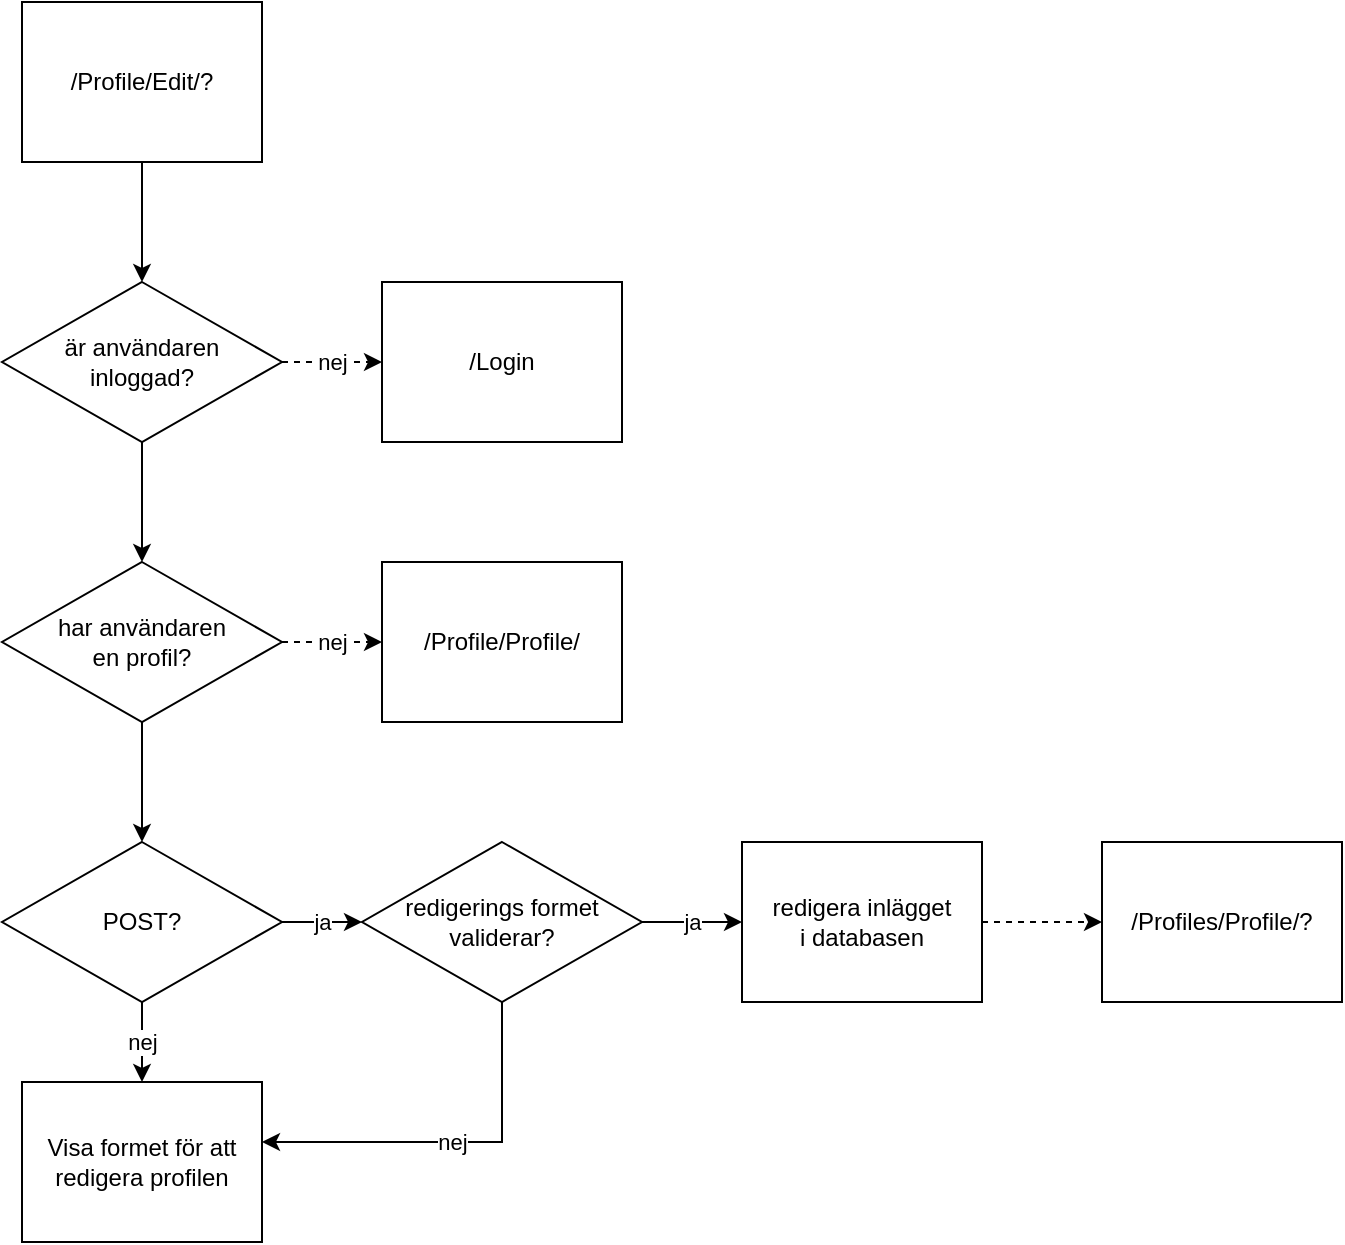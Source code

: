 <mxfile version="14.4.9" type="github">
  <diagram id="Mp2Uuh-F_AQAcxuKa9gE" name="Page-1">
    <mxGraphModel dx="669" dy="626" grid="1" gridSize="10" guides="1" tooltips="1" connect="1" arrows="1" fold="1" page="1" pageScale="1" pageWidth="2000" pageHeight="2000" math="0" shadow="0">
      <root>
        <mxCell id="0" />
        <mxCell id="1" parent="0" />
        <mxCell id="iyLqxL35FdQnbjra5VvL-3" value="" style="edgeStyle=orthogonalEdgeStyle;rounded=0;orthogonalLoop=1;jettySize=auto;html=1;" edge="1" parent="1" source="iyLqxL35FdQnbjra5VvL-1" target="iyLqxL35FdQnbjra5VvL-2">
          <mxGeometry relative="1" as="geometry" />
        </mxCell>
        <mxCell id="iyLqxL35FdQnbjra5VvL-1" value="/Profile/Edit/?" style="rounded=0;whiteSpace=wrap;html=1;" vertex="1" parent="1">
          <mxGeometry x="40" y="40" width="120" height="80" as="geometry" />
        </mxCell>
        <mxCell id="iyLqxL35FdQnbjra5VvL-7" value="" style="edgeStyle=orthogonalEdgeStyle;rounded=0;orthogonalLoop=1;jettySize=auto;html=1;" edge="1" parent="1" source="iyLqxL35FdQnbjra5VvL-2" target="iyLqxL35FdQnbjra5VvL-6">
          <mxGeometry relative="1" as="geometry" />
        </mxCell>
        <mxCell id="iyLqxL35FdQnbjra5VvL-15" value="nej" style="edgeStyle=orthogonalEdgeStyle;rounded=0;orthogonalLoop=1;jettySize=auto;html=1;dashed=1;" edge="1" parent="1" source="iyLqxL35FdQnbjra5VvL-2" target="iyLqxL35FdQnbjra5VvL-14">
          <mxGeometry relative="1" as="geometry" />
        </mxCell>
        <mxCell id="iyLqxL35FdQnbjra5VvL-2" value="är användaren&lt;br&gt;inloggad?" style="rhombus;whiteSpace=wrap;html=1;rounded=0;" vertex="1" parent="1">
          <mxGeometry x="30" y="180" width="140" height="80" as="geometry" />
        </mxCell>
        <mxCell id="iyLqxL35FdQnbjra5VvL-9" value="" style="edgeStyle=orthogonalEdgeStyle;rounded=0;orthogonalLoop=1;jettySize=auto;html=1;" edge="1" parent="1" source="iyLqxL35FdQnbjra5VvL-6" target="iyLqxL35FdQnbjra5VvL-8">
          <mxGeometry relative="1" as="geometry" />
        </mxCell>
        <mxCell id="iyLqxL35FdQnbjra5VvL-17" value="nej" style="edgeStyle=orthogonalEdgeStyle;rounded=0;orthogonalLoop=1;jettySize=auto;html=1;dashed=1;" edge="1" parent="1" source="iyLqxL35FdQnbjra5VvL-6" target="iyLqxL35FdQnbjra5VvL-16">
          <mxGeometry relative="1" as="geometry" />
        </mxCell>
        <mxCell id="iyLqxL35FdQnbjra5VvL-6" value="har användaren&lt;br&gt;en profil?" style="rhombus;whiteSpace=wrap;html=1;rounded=0;" vertex="1" parent="1">
          <mxGeometry x="30" y="320" width="140" height="80" as="geometry" />
        </mxCell>
        <mxCell id="iyLqxL35FdQnbjra5VvL-11" value="ja" style="edgeStyle=orthogonalEdgeStyle;rounded=0;orthogonalLoop=1;jettySize=auto;html=1;" edge="1" parent="1" source="iyLqxL35FdQnbjra5VvL-8" target="iyLqxL35FdQnbjra5VvL-10">
          <mxGeometry relative="1" as="geometry" />
        </mxCell>
        <mxCell id="iyLqxL35FdQnbjra5VvL-18" value="nej" style="edgeStyle=orthogonalEdgeStyle;rounded=0;orthogonalLoop=1;jettySize=auto;html=1;" edge="1" parent="1" source="iyLqxL35FdQnbjra5VvL-8" target="iyLqxL35FdQnbjra5VvL-12">
          <mxGeometry relative="1" as="geometry" />
        </mxCell>
        <mxCell id="iyLqxL35FdQnbjra5VvL-8" value="POST?" style="rhombus;whiteSpace=wrap;html=1;rounded=0;" vertex="1" parent="1">
          <mxGeometry x="30" y="460" width="140" height="80" as="geometry" />
        </mxCell>
        <mxCell id="iyLqxL35FdQnbjra5VvL-13" value="nej" style="edgeStyle=orthogonalEdgeStyle;rounded=0;orthogonalLoop=1;jettySize=auto;html=1;" edge="1" parent="1" source="iyLqxL35FdQnbjra5VvL-10" target="iyLqxL35FdQnbjra5VvL-12">
          <mxGeometry relative="1" as="geometry">
            <Array as="points">
              <mxPoint x="280" y="610" />
            </Array>
          </mxGeometry>
        </mxCell>
        <mxCell id="iyLqxL35FdQnbjra5VvL-20" value="ja" style="edgeStyle=orthogonalEdgeStyle;rounded=0;orthogonalLoop=1;jettySize=auto;html=1;" edge="1" parent="1" source="iyLqxL35FdQnbjra5VvL-10" target="iyLqxL35FdQnbjra5VvL-19">
          <mxGeometry relative="1" as="geometry" />
        </mxCell>
        <mxCell id="iyLqxL35FdQnbjra5VvL-10" value="redigerings formet&lt;br&gt;validerar?" style="rhombus;whiteSpace=wrap;html=1;rounded=0;" vertex="1" parent="1">
          <mxGeometry x="210" y="460" width="140" height="80" as="geometry" />
        </mxCell>
        <mxCell id="iyLqxL35FdQnbjra5VvL-12" value="Visa formet för att&lt;br&gt;redigera profilen" style="whiteSpace=wrap;html=1;rounded=0;" vertex="1" parent="1">
          <mxGeometry x="40" y="580" width="120" height="80" as="geometry" />
        </mxCell>
        <mxCell id="iyLqxL35FdQnbjra5VvL-14" value="/Login" style="whiteSpace=wrap;html=1;rounded=0;" vertex="1" parent="1">
          <mxGeometry x="220" y="180" width="120" height="80" as="geometry" />
        </mxCell>
        <mxCell id="iyLqxL35FdQnbjra5VvL-16" value="/Profile/Profile/" style="whiteSpace=wrap;html=1;rounded=0;" vertex="1" parent="1">
          <mxGeometry x="220" y="320" width="120" height="80" as="geometry" />
        </mxCell>
        <mxCell id="iyLqxL35FdQnbjra5VvL-22" value="" style="edgeStyle=orthogonalEdgeStyle;rounded=0;orthogonalLoop=1;jettySize=auto;html=1;dashed=1;" edge="1" parent="1" source="iyLqxL35FdQnbjra5VvL-19" target="iyLqxL35FdQnbjra5VvL-21">
          <mxGeometry relative="1" as="geometry" />
        </mxCell>
        <mxCell id="iyLqxL35FdQnbjra5VvL-19" value="redigera inlägget&lt;br&gt;i databasen" style="whiteSpace=wrap;html=1;rounded=0;" vertex="1" parent="1">
          <mxGeometry x="400" y="460" width="120" height="80" as="geometry" />
        </mxCell>
        <mxCell id="iyLqxL35FdQnbjra5VvL-21" value="/Profiles/Profile/?" style="whiteSpace=wrap;html=1;rounded=0;" vertex="1" parent="1">
          <mxGeometry x="580" y="460" width="120" height="80" as="geometry" />
        </mxCell>
      </root>
    </mxGraphModel>
  </diagram>
</mxfile>
